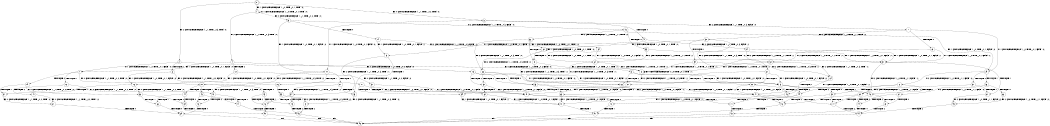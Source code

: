 digraph BCG {
size = "7, 10.5";
center = TRUE;
node [shape = circle];
0 [peripheries = 2];
0 -> 1 [label = "EX !1 !ATOMIC_EXCH_BRANCH (1, +0, TRUE, +0, 1, TRUE) !:0:"];
0 -> 2 [label = "EX !2 !ATOMIC_EXCH_BRANCH (1, +1, TRUE, +0, 3, TRUE) !:0:"];
0 -> 3 [label = "EX !0 !ATOMIC_EXCH_BRANCH (1, +1, TRUE, +0, 2, TRUE) !:0:"];
1 -> 4 [label = "EX !2 !ATOMIC_EXCH_BRANCH (1, +1, TRUE, +0, 3, TRUE) !:0:"];
1 -> 5 [label = "EX !0 !ATOMIC_EXCH_BRANCH (1, +1, TRUE, +0, 2, TRUE) !:0:"];
1 -> 1 [label = "EX !1 !ATOMIC_EXCH_BRANCH (1, +0, TRUE, +0, 1, TRUE) !:0:"];
2 -> 6 [label = "TERMINATE !2"];
2 -> 7 [label = "EX !1 !ATOMIC_EXCH_BRANCH (1, +0, TRUE, +0, 1, FALSE) !:0:"];
2 -> 8 [label = "EX !0 !ATOMIC_EXCH_BRANCH (1, +1, TRUE, +0, 2, FALSE) !:0:"];
3 -> 9 [label = "TERMINATE !0"];
3 -> 10 [label = "EX !1 !ATOMIC_EXCH_BRANCH (1, +0, TRUE, +0, 1, FALSE) !:0:"];
3 -> 11 [label = "EX !2 !ATOMIC_EXCH_BRANCH (1, +1, TRUE, +0, 3, FALSE) !:0:"];
4 -> 12 [label = "TERMINATE !2"];
4 -> 13 [label = "EX !0 !ATOMIC_EXCH_BRANCH (1, +1, TRUE, +0, 2, FALSE) !:0:"];
4 -> 7 [label = "EX !1 !ATOMIC_EXCH_BRANCH (1, +0, TRUE, +0, 1, FALSE) !:0:"];
5 -> 14 [label = "TERMINATE !0"];
5 -> 15 [label = "EX !2 !ATOMIC_EXCH_BRANCH (1, +1, TRUE, +0, 3, FALSE) !:0:"];
5 -> 10 [label = "EX !1 !ATOMIC_EXCH_BRANCH (1, +0, TRUE, +0, 1, FALSE) !:0:"];
6 -> 16 [label = "EX !1 !ATOMIC_EXCH_BRANCH (1, +0, TRUE, +0, 1, FALSE) !:0:"];
6 -> 17 [label = "EX !0 !ATOMIC_EXCH_BRANCH (1, +1, TRUE, +0, 2, FALSE) !:0:"];
7 -> 18 [label = "TERMINATE !1"];
7 -> 19 [label = "TERMINATE !2"];
7 -> 20 [label = "EX !0 !ATOMIC_EXCH_BRANCH (1, +1, TRUE, +0, 2, TRUE) !:0:"];
8 -> 21 [label = "TERMINATE !2"];
8 -> 22 [label = "TERMINATE !0"];
8 -> 23 [label = "EX !1 !ATOMIC_EXCH_BRANCH (1, +0, TRUE, +0, 1, FALSE) !:0:"];
9 -> 24 [label = "EX !2 !ATOMIC_EXCH_BRANCH (1, +1, TRUE, +0, 3, FALSE) !:1:"];
9 -> 25 [label = "EX !1 !ATOMIC_EXCH_BRANCH (1, +0, TRUE, +0, 1, FALSE) !:1:"];
10 -> 26 [label = "TERMINATE !1"];
10 -> 27 [label = "TERMINATE !0"];
10 -> 20 [label = "EX !2 !ATOMIC_EXCH_BRANCH (1, +1, TRUE, +0, 3, TRUE) !:0:"];
11 -> 28 [label = "TERMINATE !0"];
11 -> 29 [label = "EX !1 !ATOMIC_EXCH_BRANCH (1, +0, TRUE, +0, 1, FALSE) !:0:"];
11 -> 30 [label = "EX !2 !ATOMIC_EXCH_BRANCH (1, +0, TRUE, +1, 1, TRUE) !:0:"];
12 -> 31 [label = "EX !0 !ATOMIC_EXCH_BRANCH (1, +1, TRUE, +0, 2, FALSE) !:0:"];
12 -> 16 [label = "EX !1 !ATOMIC_EXCH_BRANCH (1, +0, TRUE, +0, 1, FALSE) !:0:"];
13 -> 32 [label = "TERMINATE !2"];
13 -> 33 [label = "TERMINATE !0"];
13 -> 23 [label = "EX !1 !ATOMIC_EXCH_BRANCH (1, +0, TRUE, +0, 1, FALSE) !:0:"];
14 -> 34 [label = "EX !2 !ATOMIC_EXCH_BRANCH (1, +1, TRUE, +0, 3, FALSE) !:1:"];
14 -> 25 [label = "EX !1 !ATOMIC_EXCH_BRANCH (1, +0, TRUE, +0, 1, FALSE) !:1:"];
15 -> 35 [label = "TERMINATE !0"];
15 -> 36 [label = "EX !2 !ATOMIC_EXCH_BRANCH (1, +0, TRUE, +1, 1, TRUE) !:0:"];
15 -> 29 [label = "EX !1 !ATOMIC_EXCH_BRANCH (1, +0, TRUE, +0, 1, FALSE) !:0:"];
16 -> 37 [label = "TERMINATE !1"];
16 -> 38 [label = "EX !0 !ATOMIC_EXCH_BRANCH (1, +1, TRUE, +0, 2, TRUE) !:0:"];
17 -> 39 [label = "TERMINATE !0"];
17 -> 40 [label = "EX !1 !ATOMIC_EXCH_BRANCH (1, +0, TRUE, +0, 1, FALSE) !:0:"];
18 -> 41 [label = "TERMINATE !2"];
18 -> 42 [label = "EX !0 !ATOMIC_EXCH_BRANCH (1, +1, TRUE, +0, 2, TRUE) !:0:"];
19 -> 37 [label = "TERMINATE !1"];
19 -> 38 [label = "EX !0 !ATOMIC_EXCH_BRANCH (1, +1, TRUE, +0, 2, TRUE) !:0:"];
20 -> 43 [label = "TERMINATE !1"];
20 -> 44 [label = "TERMINATE !2"];
20 -> 45 [label = "TERMINATE !0"];
21 -> 39 [label = "TERMINATE !0"];
21 -> 40 [label = "EX !1 !ATOMIC_EXCH_BRANCH (1, +0, TRUE, +0, 1, FALSE) !:0:"];
22 -> 46 [label = "TERMINATE !2"];
22 -> 47 [label = "EX !1 !ATOMIC_EXCH_BRANCH (1, +0, TRUE, +0, 1, FALSE) !:1:"];
23 -> 48 [label = "TERMINATE !1"];
23 -> 49 [label = "TERMINATE !2"];
23 -> 50 [label = "TERMINATE !0"];
24 -> 51 [label = "EX !1 !ATOMIC_EXCH_BRANCH (1, +0, TRUE, +0, 1, FALSE) !:1:"];
24 -> 52 [label = "EX !2 !ATOMIC_EXCH_BRANCH (1, +0, TRUE, +1, 1, TRUE) !:1:"];
25 -> 53 [label = "TERMINATE !1"];
25 -> 54 [label = "EX !2 !ATOMIC_EXCH_BRANCH (1, +1, TRUE, +0, 3, TRUE) !:1:"];
26 -> 55 [label = "TERMINATE !0"];
26 -> 42 [label = "EX !2 !ATOMIC_EXCH_BRANCH (1, +1, TRUE, +0, 3, TRUE) !:0:"];
27 -> 53 [label = "TERMINATE !1"];
27 -> 54 [label = "EX !2 !ATOMIC_EXCH_BRANCH (1, +1, TRUE, +0, 3, TRUE) !:1:"];
28 -> 51 [label = "EX !1 !ATOMIC_EXCH_BRANCH (1, +0, TRUE, +0, 1, FALSE) !:1:"];
28 -> 52 [label = "EX !2 !ATOMIC_EXCH_BRANCH (1, +0, TRUE, +1, 1, TRUE) !:1:"];
29 -> 56 [label = "TERMINATE !1"];
29 -> 57 [label = "TERMINATE !0"];
29 -> 58 [label = "EX !2 !ATOMIC_EXCH_BRANCH (1, +0, TRUE, +1, 1, FALSE) !:0:"];
30 -> 59 [label = "TERMINATE !0"];
30 -> 60 [label = "EX !1 !ATOMIC_EXCH_BRANCH (1, +0, TRUE, +0, 1, TRUE) !:0:"];
30 -> 61 [label = "EX !2 !ATOMIC_EXCH_BRANCH (1, +1, TRUE, +0, 3, TRUE) !:0:"];
31 -> 62 [label = "TERMINATE !0"];
31 -> 40 [label = "EX !1 !ATOMIC_EXCH_BRANCH (1, +0, TRUE, +0, 1, FALSE) !:0:"];
32 -> 62 [label = "TERMINATE !0"];
32 -> 40 [label = "EX !1 !ATOMIC_EXCH_BRANCH (1, +0, TRUE, +0, 1, FALSE) !:0:"];
33 -> 63 [label = "TERMINATE !2"];
33 -> 47 [label = "EX !1 !ATOMIC_EXCH_BRANCH (1, +0, TRUE, +0, 1, FALSE) !:1:"];
34 -> 64 [label = "EX !2 !ATOMIC_EXCH_BRANCH (1, +0, TRUE, +1, 1, TRUE) !:1:"];
34 -> 51 [label = "EX !1 !ATOMIC_EXCH_BRANCH (1, +0, TRUE, +0, 1, FALSE) !:1:"];
35 -> 64 [label = "EX !2 !ATOMIC_EXCH_BRANCH (1, +0, TRUE, +1, 1, TRUE) !:1:"];
35 -> 51 [label = "EX !1 !ATOMIC_EXCH_BRANCH (1, +0, TRUE, +0, 1, FALSE) !:1:"];
36 -> 65 [label = "TERMINATE !0"];
36 -> 66 [label = "EX !2 !ATOMIC_EXCH_BRANCH (1, +1, TRUE, +0, 3, TRUE) !:0:"];
36 -> 60 [label = "EX !1 !ATOMIC_EXCH_BRANCH (1, +0, TRUE, +0, 1, TRUE) !:0:"];
37 -> 67 [label = "EX !0 !ATOMIC_EXCH_BRANCH (1, +1, TRUE, +0, 2, TRUE) !:0:"];
38 -> 68 [label = "TERMINATE !1"];
38 -> 69 [label = "TERMINATE !0"];
39 -> 70 [label = "EX !1 !ATOMIC_EXCH_BRANCH (1, +0, TRUE, +0, 1, FALSE) !:1:"];
40 -> 71 [label = "TERMINATE !1"];
40 -> 72 [label = "TERMINATE !0"];
41 -> 67 [label = "EX !0 !ATOMIC_EXCH_BRANCH (1, +1, TRUE, +0, 2, TRUE) !:0:"];
42 -> 73 [label = "TERMINATE !2"];
42 -> 74 [label = "TERMINATE !0"];
43 -> 73 [label = "TERMINATE !2"];
43 -> 74 [label = "TERMINATE !0"];
44 -> 68 [label = "TERMINATE !1"];
44 -> 69 [label = "TERMINATE !0"];
45 -> 75 [label = "TERMINATE !1"];
45 -> 76 [label = "TERMINATE !2"];
46 -> 70 [label = "EX !1 !ATOMIC_EXCH_BRANCH (1, +0, TRUE, +0, 1, FALSE) !:1:"];
47 -> 77 [label = "TERMINATE !1"];
47 -> 78 [label = "TERMINATE !2"];
48 -> 79 [label = "TERMINATE !2"];
48 -> 80 [label = "TERMINATE !0"];
49 -> 71 [label = "TERMINATE !1"];
49 -> 72 [label = "TERMINATE !0"];
50 -> 77 [label = "TERMINATE !1"];
50 -> 78 [label = "TERMINATE !2"];
51 -> 81 [label = "TERMINATE !1"];
51 -> 82 [label = "EX !2 !ATOMIC_EXCH_BRANCH (1, +0, TRUE, +1, 1, FALSE) !:1:"];
52 -> 83 [label = "EX !1 !ATOMIC_EXCH_BRANCH (1, +0, TRUE, +0, 1, TRUE) !:1:"];
52 -> 84 [label = "EX !2 !ATOMIC_EXCH_BRANCH (1, +1, TRUE, +0, 3, TRUE) !:1:"];
53 -> 85 [label = "EX !2 !ATOMIC_EXCH_BRANCH (1, +1, TRUE, +0, 3, TRUE) !:2:"];
54 -> 75 [label = "TERMINATE !1"];
54 -> 76 [label = "TERMINATE !2"];
55 -> 85 [label = "EX !2 !ATOMIC_EXCH_BRANCH (1, +1, TRUE, +0, 3, TRUE) !:2:"];
56 -> 86 [label = "TERMINATE !0"];
56 -> 87 [label = "EX !2 !ATOMIC_EXCH_BRANCH (1, +0, TRUE, +1, 1, FALSE) !:0:"];
57 -> 81 [label = "TERMINATE !1"];
57 -> 82 [label = "EX !2 !ATOMIC_EXCH_BRANCH (1, +0, TRUE, +1, 1, FALSE) !:1:"];
58 -> 48 [label = "TERMINATE !1"];
58 -> 49 [label = "TERMINATE !2"];
58 -> 50 [label = "TERMINATE !0"];
59 -> 83 [label = "EX !1 !ATOMIC_EXCH_BRANCH (1, +0, TRUE, +0, 1, TRUE) !:1:"];
59 -> 84 [label = "EX !2 !ATOMIC_EXCH_BRANCH (1, +1, TRUE, +0, 3, TRUE) !:1:"];
60 -> 65 [label = "TERMINATE !0"];
60 -> 66 [label = "EX !2 !ATOMIC_EXCH_BRANCH (1, +1, TRUE, +0, 3, TRUE) !:0:"];
60 -> 60 [label = "EX !1 !ATOMIC_EXCH_BRANCH (1, +0, TRUE, +0, 1, TRUE) !:0:"];
61 -> 21 [label = "TERMINATE !2"];
61 -> 22 [label = "TERMINATE !0"];
61 -> 23 [label = "EX !1 !ATOMIC_EXCH_BRANCH (1, +0, TRUE, +0, 1, FALSE) !:0:"];
62 -> 70 [label = "EX !1 !ATOMIC_EXCH_BRANCH (1, +0, TRUE, +0, 1, FALSE) !:1:"];
63 -> 70 [label = "EX !1 !ATOMIC_EXCH_BRANCH (1, +0, TRUE, +0, 1, FALSE) !:1:"];
64 -> 88 [label = "EX !2 !ATOMIC_EXCH_BRANCH (1, +1, TRUE, +0, 3, TRUE) !:1:"];
64 -> 83 [label = "EX !1 !ATOMIC_EXCH_BRANCH (1, +0, TRUE, +0, 1, TRUE) !:1:"];
65 -> 88 [label = "EX !2 !ATOMIC_EXCH_BRANCH (1, +1, TRUE, +0, 3, TRUE) !:1:"];
65 -> 83 [label = "EX !1 !ATOMIC_EXCH_BRANCH (1, +0, TRUE, +0, 1, TRUE) !:1:"];
66 -> 32 [label = "TERMINATE !2"];
66 -> 33 [label = "TERMINATE !0"];
66 -> 23 [label = "EX !1 !ATOMIC_EXCH_BRANCH (1, +0, TRUE, +0, 1, FALSE) !:0:"];
67 -> 89 [label = "TERMINATE !0"];
68 -> 89 [label = "TERMINATE !0"];
69 -> 90 [label = "TERMINATE !1"];
70 -> 91 [label = "TERMINATE !1"];
71 -> 92 [label = "TERMINATE !0"];
72 -> 91 [label = "TERMINATE !1"];
73 -> 89 [label = "TERMINATE !0"];
74 -> 93 [label = "TERMINATE !2"];
75 -> 93 [label = "TERMINATE !2"];
76 -> 90 [label = "TERMINATE !1"];
77 -> 94 [label = "TERMINATE !2"];
78 -> 91 [label = "TERMINATE !1"];
79 -> 92 [label = "TERMINATE !0"];
80 -> 94 [label = "TERMINATE !2"];
81 -> 95 [label = "EX !2 !ATOMIC_EXCH_BRANCH (1, +0, TRUE, +1, 1, FALSE) !:2:"];
82 -> 77 [label = "TERMINATE !1"];
82 -> 78 [label = "TERMINATE !2"];
83 -> 88 [label = "EX !2 !ATOMIC_EXCH_BRANCH (1, +1, TRUE, +0, 3, TRUE) !:1:"];
83 -> 83 [label = "EX !1 !ATOMIC_EXCH_BRANCH (1, +0, TRUE, +0, 1, TRUE) !:1:"];
84 -> 46 [label = "TERMINATE !2"];
84 -> 47 [label = "EX !1 !ATOMIC_EXCH_BRANCH (1, +0, TRUE, +0, 1, FALSE) !:1:"];
85 -> 93 [label = "TERMINATE !2"];
86 -> 95 [label = "EX !2 !ATOMIC_EXCH_BRANCH (1, +0, TRUE, +1, 1, FALSE) !:2:"];
87 -> 79 [label = "TERMINATE !2"];
87 -> 80 [label = "TERMINATE !0"];
88 -> 63 [label = "TERMINATE !2"];
88 -> 47 [label = "EX !1 !ATOMIC_EXCH_BRANCH (1, +0, TRUE, +0, 1, FALSE) !:1:"];
89 -> 96 [label = "exit"];
90 -> 96 [label = "exit"];
91 -> 96 [label = "exit"];
92 -> 96 [label = "exit"];
93 -> 96 [label = "exit"];
94 -> 96 [label = "exit"];
95 -> 94 [label = "TERMINATE !2"];
}
